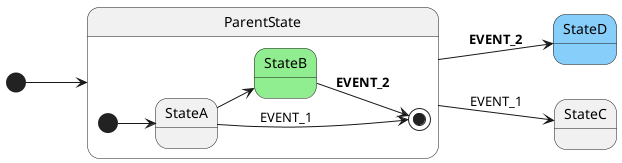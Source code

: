 @startuml
left to right direction

[*] --> ParentState

state ParentState {
    state StateB #LightGreen
    [*] --> StateA
    StateA --> StateB
    StateA --> [*]: EVENT_1
    StateB --> [*]: **EVENT_2**
}

state StateD #LightSkyBlue
ParentState --> StateC: EVENT_1
ParentState --> StateD: **EVENT_2**

@enduml